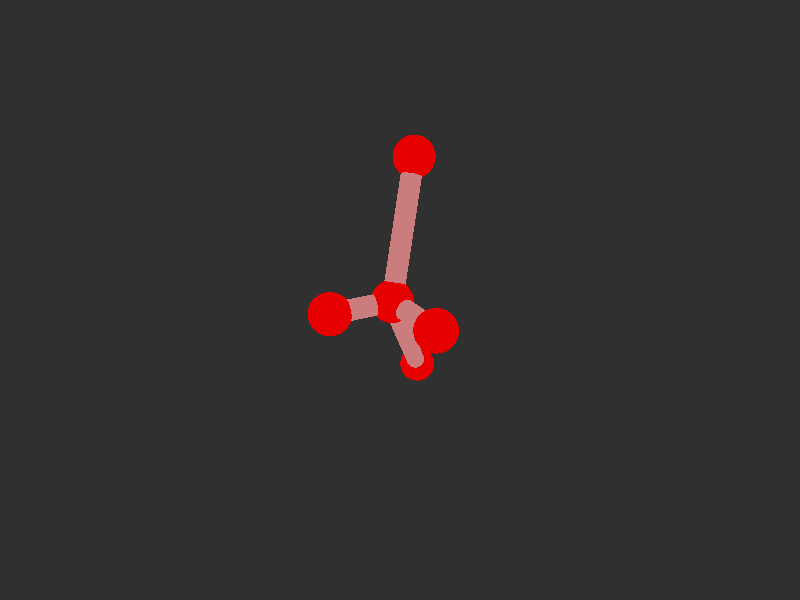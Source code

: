 #version 3.7; 
    global_settings { assumed_gamma 1.0 }
    

    camera {
    location  <20, 20, 20>
    right     x*image_width/image_height
    look_at   <0, 0, 0>
    angle 58
    }

    background { color rgb<1,1,1>*0.03 }


    light_source { <-20, 30, -25> color red 0.6 green 0.6 blue 0.6 }
    light_source { < 20, 30, -25> color red 0.6 green 0.6 blue 0.6 }
    
    #declare m = 1;
    union {

    union {
    sphere { m*<0.926130746962688,0.5891322197174367,0.41345754924973677>, 1 }        
    sphere {  m*<1.1697744580887686,0.6384286518924156,3.4031390434737325>, 1 }
    sphere {  m*<3.663021647151304,0.6384286518924154,-0.8141431650168849>, 1 }
    sphere {  m*<-2.5994622370329497,6.044817556187686,-1.671095791362063>, 1}
    sphere { m*<-3.84117747700254,-7.736845412186243,-2.404610914631326>, 1 }    

        pigment { color rgb<0.8,0,0>  }
    finish { ambient 0.1 diffuse 0.7 phong 1 }
    }    
    union {
    cylinder { m*<1.1697744580887686,0.6384286518924156,3.4031390434737325>, <0.926130746962688,0.5891322197174367,0.41345754924973677>, 0.5 }
    cylinder { m*<3.663021647151304,0.6384286518924154,-0.8141431650168849>, <0.926130746962688,0.5891322197174367,0.41345754924973677>, 0.5}
    cylinder { m*<-2.5994622370329497,6.044817556187686,-1.671095791362063>, <0.926130746962688,0.5891322197174367,0.41345754924973677>, 0.5 }
    cylinder {  m*<-3.84117747700254,-7.736845412186243,-2.404610914631326>, <0.926130746962688,0.5891322197174367,0.41345754924973677>, 0.5}

    pigment { color rgb<0.6,.2,.2>  }
    finish { ambient 0.1 diffuse 0.7 phong 1 }    
    }
    
    // rotate <0, 0, 0>
    }
    #version 3.7; 
    global_settings { assumed_gamma 1.0 }
    

    camera {
    location  <20, 20, 20>
    right     x*image_width/image_height
    look_at   <0, 0, 0>
    angle 58
    }

    background { color rgb<1,1,1>*0.03 }


    light_source { <-20, 30, -25> color red 0.6 green 0.6 blue 0.6 }
    light_source { < 20, 30, -25> color red 0.6 green 0.6 blue 0.6 }
    
    #declare m = 1;
    union {

    union {
    sphere { m*<0.926130746962688,0.5891322197174367,0.41345754924973677>, 1 }        
    sphere {  m*<1.1697744580887686,0.6384286518924156,3.4031390434737325>, 1 }
    sphere {  m*<3.663021647151304,0.6384286518924154,-0.8141431650168849>, 1 }
    sphere {  m*<-2.5994622370329497,6.044817556187686,-1.671095791362063>, 1}
    sphere { m*<-3.84117747700254,-7.736845412186243,-2.404610914631326>, 1 }    

        pigment { color rgb<0.8,0,0>  }
    finish { ambient 0.1 diffuse 0.7 phong 1 }
    }    
    union {
    cylinder { m*<1.1697744580887686,0.6384286518924156,3.4031390434737325>, <0.926130746962688,0.5891322197174367,0.41345754924973677>, 0.5 }
    cylinder { m*<3.663021647151304,0.6384286518924154,-0.8141431650168849>, <0.926130746962688,0.5891322197174367,0.41345754924973677>, 0.5}
    cylinder { m*<-2.5994622370329497,6.044817556187686,-1.671095791362063>, <0.926130746962688,0.5891322197174367,0.41345754924973677>, 0.5 }
    cylinder {  m*<-3.84117747700254,-7.736845412186243,-2.404610914631326>, <0.926130746962688,0.5891322197174367,0.41345754924973677>, 0.5}

    pigment { color rgb<0.6,.2,.2>  }
    finish { ambient 0.1 diffuse 0.7 phong 1 }    
    }
    
    // rotate <0, 0, 0>
    }
    